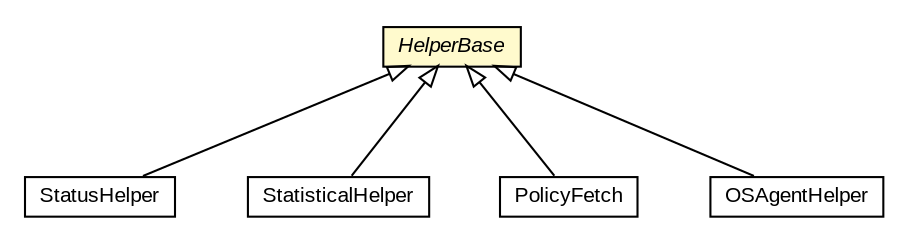#!/usr/local/bin/dot
#
# Class diagram 
# Generated by UMLGraph version R5_6-24-gf6e263 (http://www.umlgraph.org/)
#

digraph G {
	edge [fontname="arial",fontsize=10,labelfontname="arial",labelfontsize=10];
	node [fontname="arial",fontsize=10,shape=plaintext];
	nodesep=0.25;
	ranksep=0.5;
	// org.miloss.fgsms.agentcore.StatusHelper
	c627139 [label=<<table title="org.miloss.fgsms.agentcore.StatusHelper" border="0" cellborder="1" cellspacing="0" cellpadding="2" port="p" href="./StatusHelper.html">
		<tr><td><table border="0" cellspacing="0" cellpadding="1">
<tr><td align="center" balign="center"> StatusHelper </td></tr>
		</table></td></tr>
		</table>>, URL="./StatusHelper.html", fontname="arial", fontcolor="black", fontsize=10.0];
	// org.miloss.fgsms.agentcore.StatisticalHelper
	c627140 [label=<<table title="org.miloss.fgsms.agentcore.StatisticalHelper" border="0" cellborder="1" cellspacing="0" cellpadding="2" port="p" href="./StatisticalHelper.html">
		<tr><td><table border="0" cellspacing="0" cellpadding="1">
<tr><td align="center" balign="center"> StatisticalHelper </td></tr>
		</table></td></tr>
		</table>>, URL="./StatisticalHelper.html", fontname="arial", fontcolor="black", fontsize=10.0];
	// org.miloss.fgsms.agentcore.PolicyFetch
	c627142 [label=<<table title="org.miloss.fgsms.agentcore.PolicyFetch" border="0" cellborder="1" cellspacing="0" cellpadding="2" port="p" href="./PolicyFetch.html">
		<tr><td><table border="0" cellspacing="0" cellpadding="1">
<tr><td align="center" balign="center"> PolicyFetch </td></tr>
		</table></td></tr>
		</table>>, URL="./PolicyFetch.html", fontname="arial", fontcolor="black", fontsize=10.0];
	// org.miloss.fgsms.agentcore.OSAgentHelper
	c627146 [label=<<table title="org.miloss.fgsms.agentcore.OSAgentHelper" border="0" cellborder="1" cellspacing="0" cellpadding="2" port="p" href="./OSAgentHelper.html">
		<tr><td><table border="0" cellspacing="0" cellpadding="1">
<tr><td align="center" balign="center"> OSAgentHelper </td></tr>
		</table></td></tr>
		</table>>, URL="./OSAgentHelper.html", fontname="arial", fontcolor="black", fontsize=10.0];
	// org.miloss.fgsms.agentcore.HelperBase
	c627154 [label=<<table title="org.miloss.fgsms.agentcore.HelperBase" border="0" cellborder="1" cellspacing="0" cellpadding="2" port="p" bgcolor="lemonChiffon" href="./HelperBase.html">
		<tr><td><table border="0" cellspacing="0" cellpadding="1">
<tr><td align="center" balign="center"><font face="arial italic"> HelperBase </font></td></tr>
		</table></td></tr>
		</table>>, URL="./HelperBase.html", fontname="arial", fontcolor="black", fontsize=10.0];
	//org.miloss.fgsms.agentcore.StatusHelper extends org.miloss.fgsms.agentcore.HelperBase
	c627154:p -> c627139:p [dir=back,arrowtail=empty];
	//org.miloss.fgsms.agentcore.StatisticalHelper extends org.miloss.fgsms.agentcore.HelperBase
	c627154:p -> c627140:p [dir=back,arrowtail=empty];
	//org.miloss.fgsms.agentcore.PolicyFetch extends org.miloss.fgsms.agentcore.HelperBase
	c627154:p -> c627142:p [dir=back,arrowtail=empty];
	//org.miloss.fgsms.agentcore.OSAgentHelper extends org.miloss.fgsms.agentcore.HelperBase
	c627154:p -> c627146:p [dir=back,arrowtail=empty];
}

